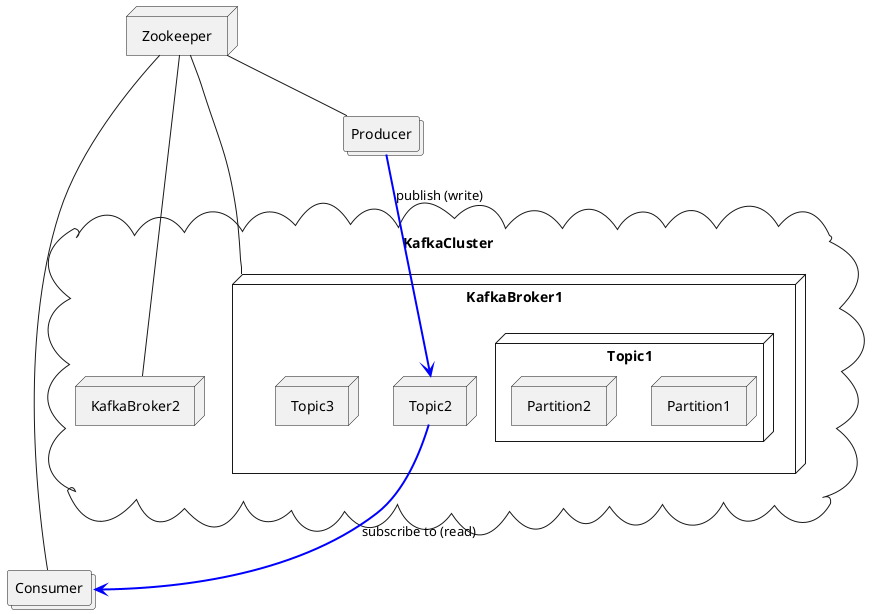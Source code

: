@startuml

cloud KafkaCluster {
  node KafkaBroker1 {
    node Topic1 {
        node Partition1 
        node Partition2 
    }
    
    node Topic2 {
        node Partition1
    }
    
    node Topic3 {
        node Partition1
    }
  }
  
  node KafkaBroker2 
}

node Zookeeper

collections Producer

collections Consumer

Zookeeper -- Producer

Zookeeper -- Consumer

Zookeeper -- KafkaBroker1
Zookeeper -- KafkaBroker2

Producer -[#blue,plain,thickness=2]-> Topic2 #blue: publish (write)
Topic2 -[#blue,plain,thickness=2]-> Consumer: subscribe to (read)
@enduml
